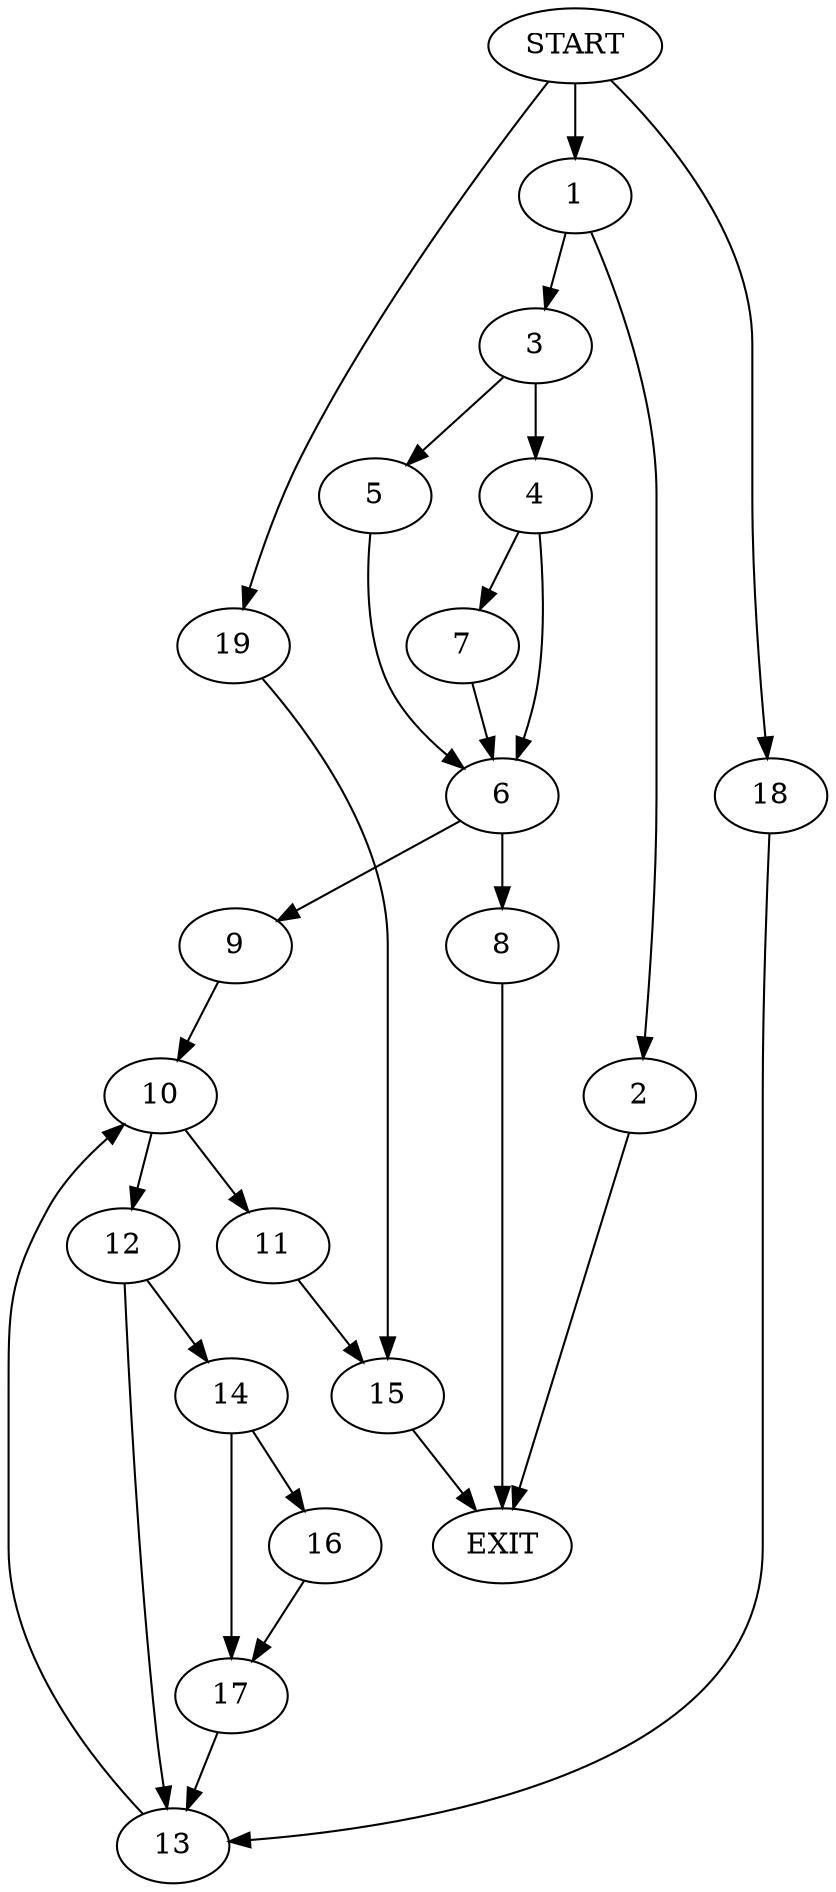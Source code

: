 digraph {
0 [label="START"]
20 [label="EXIT"]
0 -> 1
1 -> 2
1 -> 3
2 -> 20
3 -> 4
3 -> 5
5 -> 6
4 -> 6
4 -> 7
6 -> 8
6 -> 9
7 -> 6
8 -> 20
9 -> 10
10 -> 11
10 -> 12
12 -> 13
12 -> 14
11 -> 15
14 -> 16
14 -> 17
13 -> 10
16 -> 17
17 -> 13
0 -> 18
18 -> 13
15 -> 20
0 -> 19
19 -> 15
}
